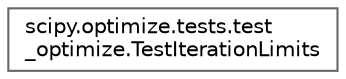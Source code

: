 digraph "Graphical Class Hierarchy"
{
 // LATEX_PDF_SIZE
  bgcolor="transparent";
  edge [fontname=Helvetica,fontsize=10,labelfontname=Helvetica,labelfontsize=10];
  node [fontname=Helvetica,fontsize=10,shape=box,height=0.2,width=0.4];
  rankdir="LR";
  Node0 [id="Node000000",label="scipy.optimize.tests.test\l_optimize.TestIterationLimits",height=0.2,width=0.4,color="grey40", fillcolor="white", style="filled",URL="$dd/d08/classscipy_1_1optimize_1_1tests_1_1test__optimize_1_1TestIterationLimits.html",tooltip=" "];
}
